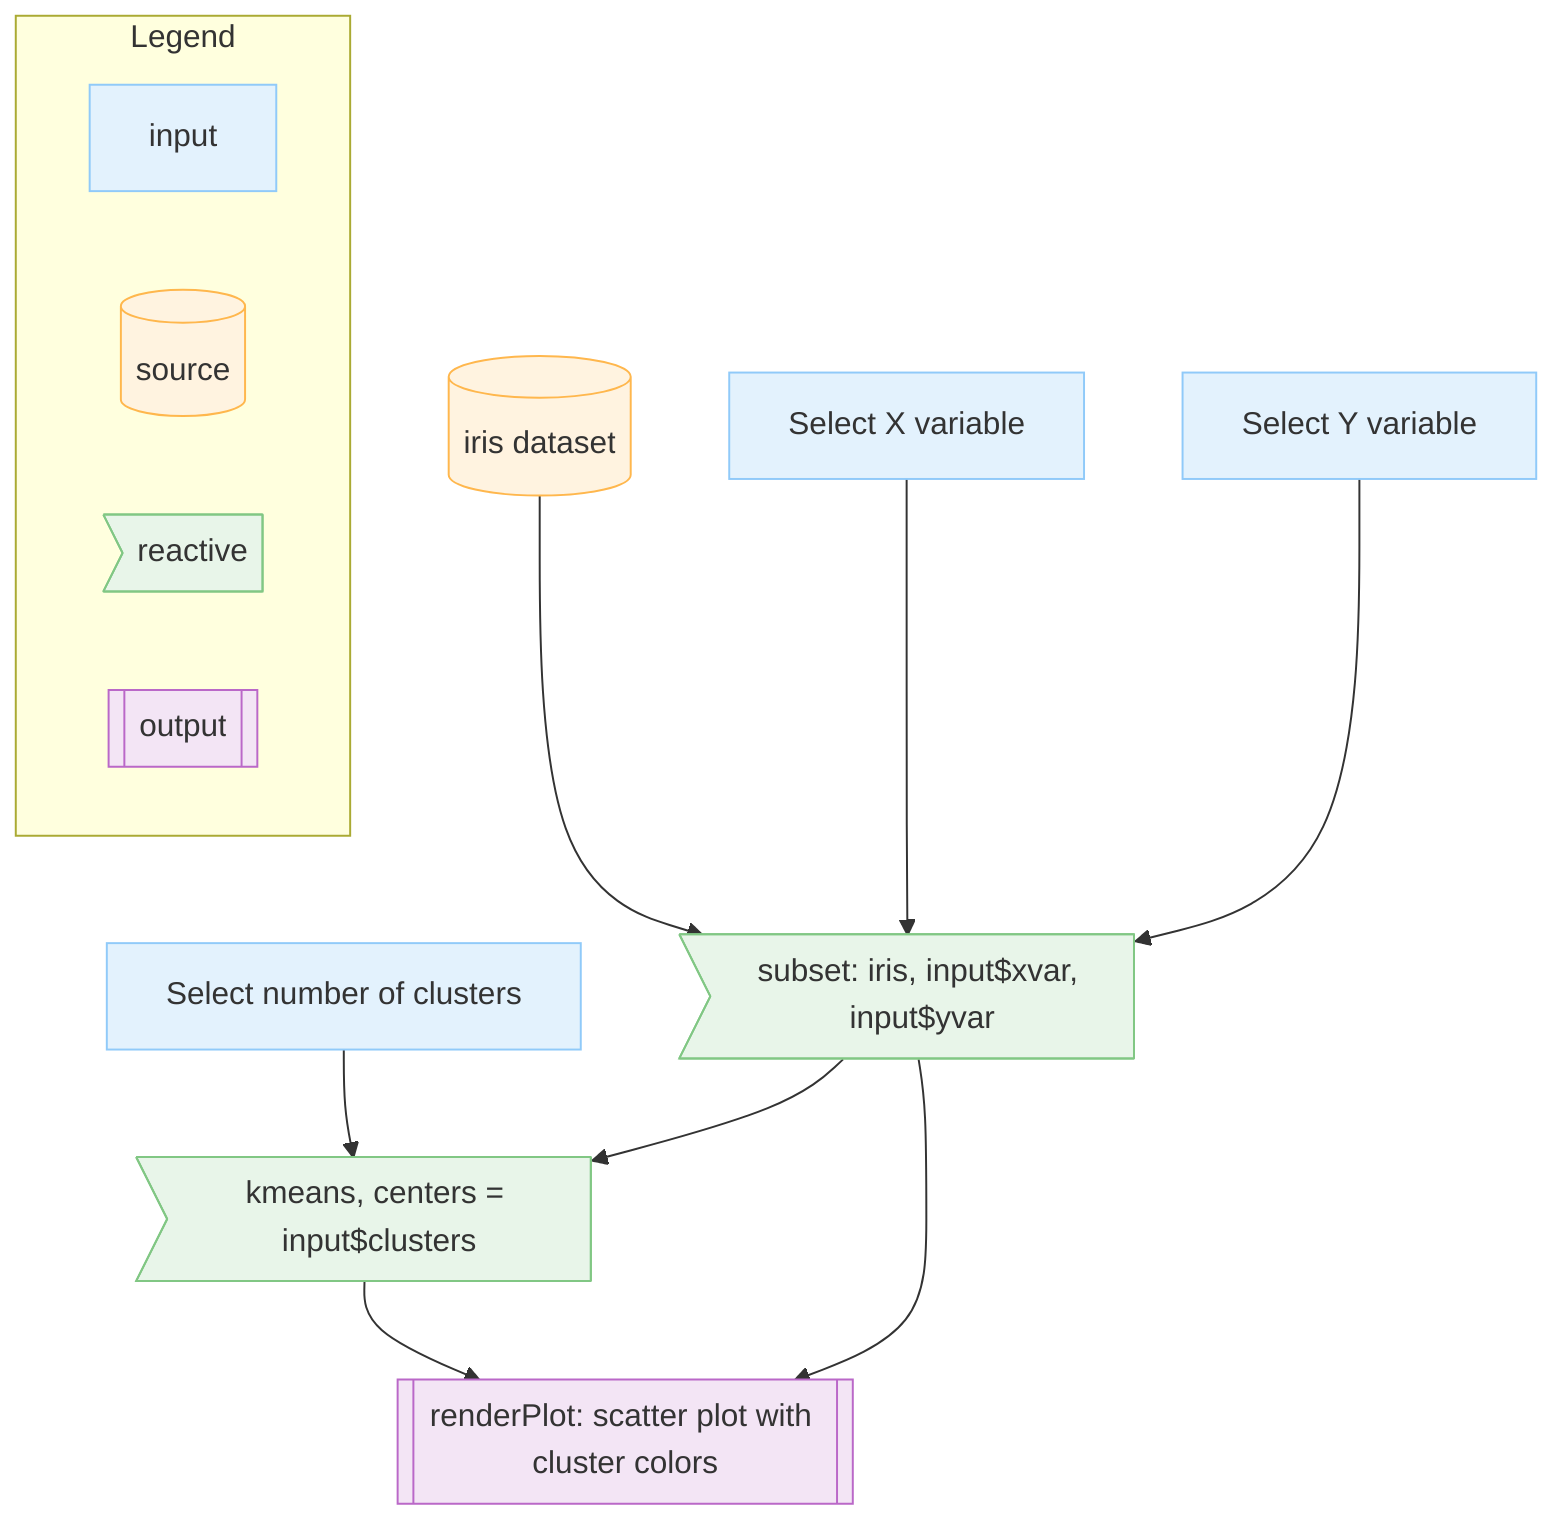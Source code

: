 flowchart TD
  %% ===============================
  %% K-means Clustering on Iris Data
  %% ===============================

  %% Inputs
  A[Select X variable]:::input
  B[Select Y variable]:::input
  C[Select number of clusters]:::input

  %% Source
  D[(iris dataset)]:::source

  %% Reactives
  E>subset: iris, input$xvar, input$yvar]:::reactive
  F>kmeans, centers = input$clusters]:::reactive

  %% Output
  G[[renderPlot: scatter plot with cluster colors]]:::output

  %% Edges
  D --> E
  A --> E
  B --> E
  E --> F
  C --> F
  F --> G
  E --> G

  %% Legend
  subgraph Legend
    L1[input]
    L2[(source)]
    L3>reactive]
    L4[[output]]
    class L1 input
    class L2 source
    class L3 reactive
    class L4 output
  end

  %% Class Definitions
  classDef input fill:#E3F2FD,stroke:#90CAF9
  classDef source fill:#FFF3E0,stroke:#FFB74D
  classDef reactive fill:#E8F5E9,stroke:#81C784
  classDef output fill:#F3E5F5,stroke:#BA68C8